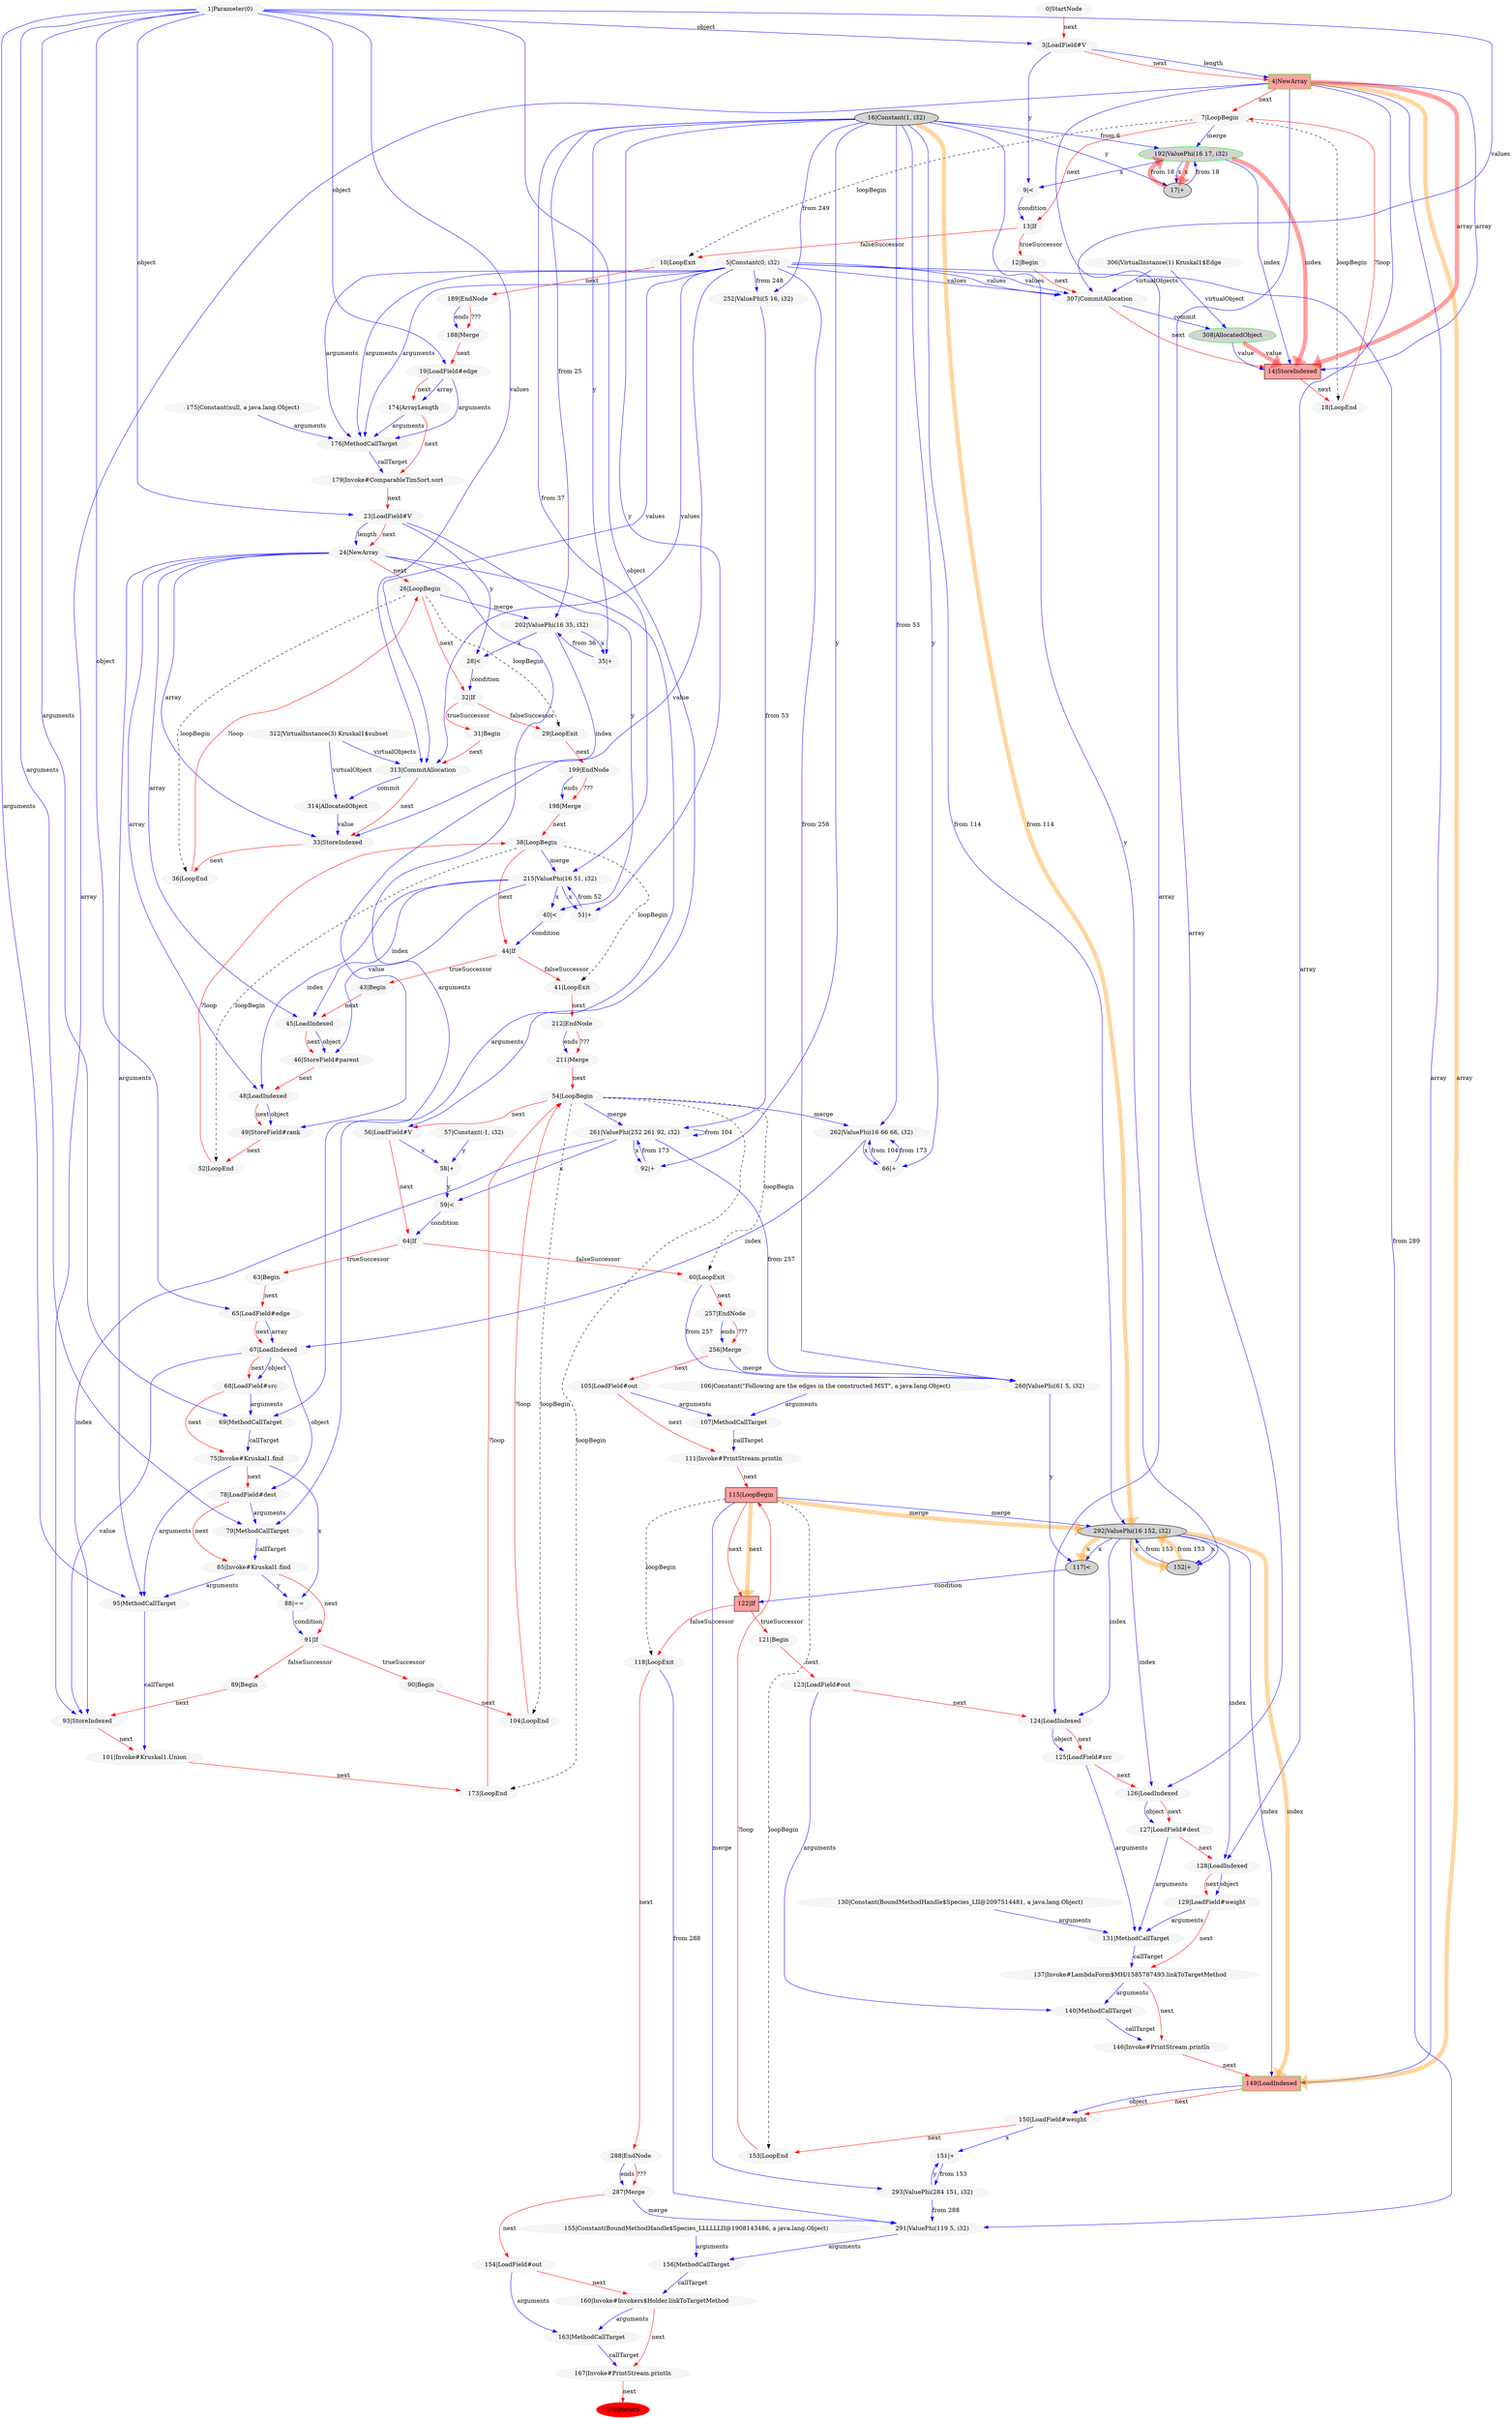 digraph G {

  0 [ fillcolor="#0000009" color="#000005f" style="filled" label="0|StartNode" ];
  1 [ fillcolor="#0000009" color="#000005f" style="filled" label="1|Parameter(0)" ];
  3 [ fillcolor="#0000009" color="#000005f" style="filled" label="3|LoadField#V" ];
  4 [ fillcolor="#ff00005f" color="#00ff00" shape="box" style="filled" label="4|NewArray" ];
  5 [ fillcolor="#0000009" color="#000005f" style="filled" label="5|Constant(0, i32)" ];
  7 [ fillcolor="#0000009" color="#000005f" style="filled" label="7|LoopBegin" ];
  9 [ fillcolor="#0000009" color="#000005f" style="filled" label="9|<" ];
  10 [ fillcolor="#0000009" color="#000005f" style="filled" label="10|LoopExit" ];
  12 [ fillcolor="#0000009" color="#000005f" style="filled" label="12|Begin" ];
  13 [ fillcolor="#0000009" color="#000005f" style="filled" label="13|If" ];
  14 [ fillcolor="#ff00005f" shape="box" style="filled" label="14|StoreIndexed" ];
  16 [ fillcolor="lightgray" style="filled" label="16|Constant(1, i32)" ];
  17 [ fillcolor="lightgray" style="filled" label="17|+" ];
  18 [ fillcolor="#0000009" color="#000005f" style="filled" label="18|LoopEnd" ];
  19 [ fillcolor="#0000009" color="#000005f" style="filled" label="19|LoadField#edge" ];
  23 [ fillcolor="#0000009" color="#000005f" style="filled" label="23|LoadField#V" ];
  24 [ fillcolor="#0000009" color="#000005f" style="filled" label="24|NewArray" ];
  26 [ fillcolor="#0000009" color="#000005f" style="filled" label="26|LoopBegin" ];
  28 [ fillcolor="#0000009" color="#000005f" style="filled" label="28|<" ];
  29 [ fillcolor="#0000009" color="#000005f" style="filled" label="29|LoopExit" ];
  31 [ fillcolor="#0000009" color="#000005f" style="filled" label="31|Begin" ];
  32 [ fillcolor="#0000009" color="#000005f" style="filled" label="32|If" ];
  33 [ fillcolor="#0000009" color="#000005f" style="filled" label="33|StoreIndexed" ];
  35 [ fillcolor="#0000009" color="#000005f" style="filled" label="35|+" ];
  36 [ fillcolor="#0000009" color="#000005f" style="filled" label="36|LoopEnd" ];
  38 [ fillcolor="#0000009" color="#000005f" style="filled" label="38|LoopBegin" ];
  40 [ fillcolor="#0000009" color="#000005f" style="filled" label="40|<" ];
  41 [ fillcolor="#0000009" color="#000005f" style="filled" label="41|LoopExit" ];
  43 [ fillcolor="#0000009" color="#000005f" style="filled" label="43|Begin" ];
  44 [ fillcolor="#0000009" color="#000005f" style="filled" label="44|If" ];
  45 [ fillcolor="#0000009" color="#000005f" style="filled" label="45|LoadIndexed" ];
  46 [ fillcolor="#0000009" color="#000005f" style="filled" label="46|StoreField#parent" ];
  48 [ fillcolor="#0000009" color="#000005f" style="filled" label="48|LoadIndexed" ];
  49 [ fillcolor="#0000009" color="#000005f" style="filled" label="49|StoreField#rank" ];
  51 [ fillcolor="#0000009" color="#000005f" style="filled" label="51|+" ];
  52 [ fillcolor="#0000009" color="#000005f" style="filled" label="52|LoopEnd" ];
  54 [ fillcolor="#0000009" color="#000005f" style="filled" label="54|LoopBegin" ];
  56 [ fillcolor="#0000009" color="#000005f" style="filled" label="56|LoadField#V" ];
  57 [ fillcolor="#0000009" color="#000005f" style="filled" label="57|Constant(-1, i32)" ];
  58 [ fillcolor="#0000009" color="#000005f" style="filled" label="58|+" ];
  59 [ fillcolor="#0000009" color="#000005f" style="filled" label="59|<" ];
  60 [ fillcolor="#0000009" color="#000005f" style="filled" label="60|LoopExit" ];
  63 [ fillcolor="#0000009" color="#000005f" style="filled" label="63|Begin" ];
  64 [ fillcolor="#0000009" color="#000005f" style="filled" label="64|If" ];
  65 [ fillcolor="#0000009" color="#000005f" style="filled" label="65|LoadField#edge" ];
  66 [ fillcolor="#0000009" color="#000005f" style="filled" label="66|+" ];
  67 [ fillcolor="#0000009" color="#000005f" style="filled" label="67|LoadIndexed" ];
  68 [ fillcolor="#0000009" color="#000005f" style="filled" label="68|LoadField#src" ];
  69 [ fillcolor="#0000009" color="#000005f" style="filled" label="69|MethodCallTarget" ];
  75 [ fillcolor="#0000009" color="#000005f" style="filled" label="75|Invoke#Kruskal1.find" ];
  78 [ fillcolor="#0000009" color="#000005f" style="filled" label="78|LoadField#dest" ];
  79 [ fillcolor="#0000009" color="#000005f" style="filled" label="79|MethodCallTarget" ];
  85 [ fillcolor="#0000009" color="#000005f" style="filled" label="85|Invoke#Kruskal1.find" ];
  88 [ fillcolor="#0000009" color="#000005f" style="filled" label="88|==" ];
  89 [ fillcolor="#0000009" color="#000005f" style="filled" label="89|Begin" ];
  90 [ fillcolor="#0000009" color="#000005f" style="filled" label="90|Begin" ];
  91 [ fillcolor="#0000009" color="#000005f" style="filled" label="91|If" ];
  92 [ fillcolor="#0000009" color="#000005f" style="filled" label="92|+" ];
  93 [ fillcolor="#0000009" color="#000005f" style="filled" label="93|StoreIndexed" ];
  95 [ fillcolor="#0000009" color="#000005f" style="filled" label="95|MethodCallTarget" ];
  101 [ fillcolor="#0000009" color="#000005f" style="filled" label="101|Invoke#Kruskal1.Union" ];
  104 [ fillcolor="#0000009" color="#000005f" style="filled" label="104|LoopEnd" ];
  105 [ fillcolor="#0000009" color="#000005f" style="filled" label="105|LoadField#out" ];
  106 [ fillcolor="#0000009" color="#000005f" style="filled" label="106|Constant(\"Following are the edges in the constructed MST\", a java.lang.Object)" ];
  107 [ fillcolor="#0000009" color="#000005f" style="filled" label="107|MethodCallTarget" ];
  111 [ fillcolor="#0000009" color="#000005f" style="filled" label="111|Invoke#PrintStream.println" ];
  115 [ fillcolor="#ff00005f" shape="box" style="filled" label="115|LoopBegin" ];
  117 [ fillcolor="lightgray" style="filled" label="117|<" ];
  118 [ fillcolor="#0000009" color="#000005f" style="filled" label="118|LoopExit" ];
  121 [ fillcolor="#0000009" color="#000005f" style="filled" label="121|Begin" ];
  122 [ fillcolor="#ff00005f" shape="box" style="filled" label="122|If" ];
  123 [ fillcolor="#0000009" color="#000005f" style="filled" label="123|LoadField#out" ];
  124 [ fillcolor="#0000009" color="#000005f" style="filled" label="124|LoadIndexed" ];
  125 [ fillcolor="#0000009" color="#000005f" style="filled" label="125|LoadField#src" ];
  126 [ fillcolor="#0000009" color="#000005f" style="filled" label="126|LoadIndexed" ];
  127 [ fillcolor="#0000009" color="#000005f" style="filled" label="127|LoadField#dest" ];
  128 [ fillcolor="#0000009" color="#000005f" style="filled" label="128|LoadIndexed" ];
  129 [ fillcolor="#0000009" color="#000005f" style="filled" label="129|LoadField#weight" ];
  130 [ fillcolor="#0000009" color="#000005f" style="filled" label="130|Constant(BoundMethodHandle$Species_LII@2097514481, a java.lang.Object)" ];
  131 [ fillcolor="#0000009" color="#000005f" style="filled" label="131|MethodCallTarget" ];
  137 [ fillcolor="#0000009" color="#000005f" style="filled" label="137|Invoke#LambdaForm$MH/1585787493.linkToTargetMethod" ];
  140 [ fillcolor="#0000009" color="#000005f" style="filled" label="140|MethodCallTarget" ];
  146 [ fillcolor="#0000009" color="#000005f" style="filled" label="146|Invoke#PrintStream.println" ];
  149 [ fillcolor="#ff00005f" color="#00ff00" shape="box" style="filled" label="149|LoadIndexed" ];
  150 [ fillcolor="#0000009" color="#000005f" style="filled" label="150|LoadField#weight" ];
  151 [ fillcolor="#0000009" color="#000005f" style="filled" label="151|+" ];
  152 [ fillcolor="lightgray" style="filled" label="152|+" ];
  153 [ fillcolor="#0000009" color="#000005f" style="filled" label="153|LoopEnd" ];
  154 [ fillcolor="#0000009" color="#000005f" style="filled" label="154|LoadField#out" ];
  155 [ fillcolor="#0000009" color="#000005f" style="filled" label="155|Constant(BoundMethodHandle$Species_LLLLLLII@1908143486, a java.lang.Object)" ];
  156 [ fillcolor="#0000009" color="#000005f" style="filled" label="156|MethodCallTarget" ];
  160 [ fillcolor="#0000009" color="#000005f" style="filled" label="160|Invoke#Invokers$Holder.linkToTargetMethod" ];
  163 [ fillcolor="#0000009" color="#000005f" style="filled" label="163|MethodCallTarget" ];
  167 [ fillcolor="#0000009" color="#000005f" style="filled" label="167|Invoke#PrintStream.println" ];
  170 [ fillcolor="red" color="#000005f" style="filled" label="170|Return" ];
  173 [ fillcolor="#0000009" color="#000005f" style="filled" label="173|LoopEnd" ];
  174 [ fillcolor="#0000009" color="#000005f" style="filled" label="174|ArrayLength" ];
  175 [ fillcolor="#0000009" color="#000005f" style="filled" label="175|Constant(null, a java.lang.Object)" ];
  176 [ fillcolor="#0000009" color="#000005f" style="filled" label="176|MethodCallTarget" ];
  179 [ fillcolor="#0000009" color="#000005f" style="filled" label="179|Invoke#ComparableTimSort.sort" ];
  188 [ fillcolor="#0000009" color="#000005f" style="filled" label="188|Merge" ];
  189 [ fillcolor="#0000009" color="#000005f" style="filled" label="189|EndNode" ];
  192 [ fillcolor="lightgray" color="#00ff00" style="filled" label="192|ValuePhi(16 17, i32)" ];
  198 [ fillcolor="#0000009" color="#000005f" style="filled" label="198|Merge" ];
  199 [ fillcolor="#0000009" color="#000005f" style="filled" label="199|EndNode" ];
  202 [ fillcolor="#0000009" color="#000005f" style="filled" label="202|ValuePhi(16 35, i32)" ];
  211 [ fillcolor="#0000009" color="#000005f" style="filled" label="211|Merge" ];
  212 [ fillcolor="#0000009" color="#000005f" style="filled" label="212|EndNode" ];
  215 [ fillcolor="#0000009" color="#000005f" style="filled" label="215|ValuePhi(16 51, i32)" ];
  252 [ fillcolor="#0000009" color="#000005f" style="filled" label="252|ValuePhi(5 16, i32)" ];
  256 [ fillcolor="#0000009" color="#000005f" style="filled" label="256|Merge" ];
  257 [ fillcolor="#0000009" color="#000005f" style="filled" label="257|EndNode" ];
  260 [ fillcolor="#0000009" color="#000005f" style="filled" label="260|ValuePhi(61 5, i32)" ];
  261 [ fillcolor="#0000009" color="#000005f" style="filled" label="261|ValuePhi(252 261 92, i32)" ];
  262 [ fillcolor="#0000009" color="#000005f" style="filled" label="262|ValuePhi(16 66 66, i32)" ];
  287 [ fillcolor="#0000009" color="#000005f" style="filled" label="287|Merge" ];
  288 [ fillcolor="#0000009" color="#000005f" style="filled" label="288|EndNode" ];
  291 [ fillcolor="#0000009" color="#000005f" style="filled" label="291|ValuePhi(119 5, i32)" ];
  292 [ fillcolor="lightgray" style="filled" label="292|ValuePhi(16 152, i32)" ];
  293 [ fillcolor="#0000009" color="#000005f" style="filled" label="293|ValuePhi(284 151, i32)" ];
  306 [ fillcolor="#0000009" color="#000005f" style="filled" label="306|VirtualInstance(1) Kruskal1$Edge" ];
  307 [ fillcolor="#0000009" color="#000005f" style="filled" label="307|CommitAllocation" ];
  308 [ fillcolor="lightgray" color="#00ff00" style="filled" label="308|AllocatedObject" ];
  312 [ fillcolor="#0000009" color="#000005f" style="filled" label="312|VirtualInstance(3) Kruskal1$subset" ];
  313 [ fillcolor="#0000009" color="#000005f" style="filled" label="313|CommitAllocation" ];
  314 [ fillcolor="#0000009" color="#000005f" style="filled" label="314|AllocatedObject" ];
  0 -> 3 [ penwidth="1" color="red" style="" label="next" ];
  1 -> 3 [ penwidth="1" color="blue" style="" label="object" ];
  1 -> 19 [ penwidth="1" color="blue" style="" label="object" ];
  1 -> 23 [ penwidth="1" color="blue" style="" label="object" ];
  1 -> 56 [ penwidth="1" color="blue" style="" label="object" ];
  1 -> 65 [ penwidth="1" color="blue" style="" label="object" ];
  1 -> 69 [ penwidth="1" color="blue" style="" label="arguments" ];
  1 -> 79 [ penwidth="1" color="blue" style="" label="arguments" ];
  1 -> 95 [ penwidth="1" color="blue" style="" label="arguments" ];
  1 -> 313 [ penwidth="1" color="blue" style="" label="values" ];
  1 -> 307 [ penwidth="1" color="blue" style="" label="values" ];
  3 -> 4 [ penwidth="1" color="red" style="" label="next" ];
  3 -> 4 [ penwidth="1" color="blue" style="" label="length" ];
  3 -> 9 [ penwidth="1" color="blue" style="" label="y" ];
  4 -> 14 [ penwidth="1" color="blue" style="" label="array" ];
  4 -> 93 [ penwidth="1" color="blue" style="" label="array" ];
  4 -> 149 [ penwidth="1" color="blue" style="" label="array" ];
  4 -> 124 [ penwidth="1" color="blue" style="" label="array" ];
  4 -> 126 [ penwidth="1" color="blue" style="" label="array" ];
  4 -> 128 [ penwidth="1" color="blue" style="" label="array" ];
  5 -> 176 [ penwidth="1" color="blue" style="" label="arguments" ];
  5 -> 176 [ penwidth="1" color="blue" style="" label="arguments" ];
  5 -> 176 [ penwidth="1" color="blue" style="" label="arguments" ];
  5 -> 49 [ penwidth="1" color="blue" style="" label="value" ];
  5 -> 260 [ penwidth="1" color="blue" style="" label="from 258" ];
  5 -> 252 [ penwidth="1" color="blue" style="" label="from 248" ];
  5 -> 291 [ penwidth="1" color="blue" style="" label="from 289" ];
  5 -> 313 [ penwidth="1" color="blue" style="" label="values" ];
  5 -> 313 [ penwidth="1" color="blue" style="" label="values" ];
  5 -> 307 [ penwidth="1" color="blue" style="" label="values" ];
  5 -> 307 [ penwidth="1" color="blue" style="" label="values" ];
  5 -> 307 [ penwidth="1" color="blue" style="" label="values" ];
  7 -> 13 [ penwidth="1" color="red" style="" label="next" ];
  7 -> 192 [ penwidth="1" color="blue" style="" label="merge" ];
  7 -> 10 [ penwidth="1" color="black" style="dashed" label="loopBegin" ];
  18 -> 7 [ penwidth="1" color="red" style="" label="?loop" ];
  7 -> 18 [ penwidth="1" color="black" style="dashed" label="loopBegin" ];
  9 -> 13 [ penwidth="1" color="blue" style="" label="condition" ];
  10 -> 189 [ penwidth="1" color="red" style="" label="next" ];
  12 -> 307 [ penwidth="1" color="red" style="" label="next" ];
  13 -> 12 [ penwidth="1" color="red" style="" label="trueSuccessor" ];
  13 -> 10 [ penwidth="1" color="red" style="" label="falseSuccessor" ];
  14 -> 18 [ penwidth="1" color="red" style="" label="next" ];
  16 -> 17 [ penwidth="1" color="blue" style="" label="y" ];
  16 -> 35 [ penwidth="1" color="blue" style="" label="y" ];
  16 -> 51 [ penwidth="1" color="blue" style="" label="y" ];
  16 -> 66 [ penwidth="1" color="blue" style="" label="y" ];
  16 -> 92 [ penwidth="1" color="blue" style="" label="y" ];
  16 -> 152 [ penwidth="1" color="blue" style="" label="y" ];
  16 -> 192 [ penwidth="1" color="blue" style="" label="from 6" ];
  16 -> 202 [ penwidth="1" color="blue" style="" label="from 25" ];
  16 -> 215 [ penwidth="1" color="blue" style="" label="from 37" ];
  16 -> 252 [ penwidth="1" color="blue" style="" label="from 249" ];
  16 -> 292 [ penwidth="1" color="blue" style="" label="from 114" ];
  16 -> 262 [ penwidth="1" color="blue" style="" label="from 53" ];
  17 -> 192 [ penwidth="1" color="blue" style="" label="from 18" ];
  19 -> 174 [ penwidth="1" color="red" style="" label="next" ];
  19 -> 176 [ penwidth="1" color="blue" style="" label="arguments" ];
  19 -> 174 [ penwidth="1" color="blue" style="" label="array" ];
  23 -> 24 [ penwidth="1" color="red" style="" label="next" ];
  23 -> 24 [ penwidth="1" color="blue" style="" label="length" ];
  23 -> 28 [ penwidth="1" color="blue" style="" label="y" ];
  23 -> 40 [ penwidth="1" color="blue" style="" label="y" ];
  24 -> 33 [ penwidth="1" color="blue" style="" label="array" ];
  24 -> 45 [ penwidth="1" color="blue" style="" label="array" ];
  24 -> 48 [ penwidth="1" color="blue" style="" label="array" ];
  24 -> 69 [ penwidth="1" color="blue" style="" label="arguments" ];
  24 -> 79 [ penwidth="1" color="blue" style="" label="arguments" ];
  24 -> 95 [ penwidth="1" color="blue" style="" label="arguments" ];
  26 -> 32 [ penwidth="1" color="red" style="" label="next" ];
  26 -> 202 [ penwidth="1" color="blue" style="" label="merge" ];
  26 -> 29 [ penwidth="1" color="black" style="dashed" label="loopBegin" ];
  36 -> 26 [ penwidth="1" color="red" style="" label="?loop" ];
  26 -> 36 [ penwidth="1" color="black" style="dashed" label="loopBegin" ];
  28 -> 32 [ penwidth="1" color="blue" style="" label="condition" ];
  29 -> 199 [ penwidth="1" color="red" style="" label="next" ];
  31 -> 313 [ penwidth="1" color="red" style="" label="next" ];
  32 -> 31 [ penwidth="1" color="red" style="" label="trueSuccessor" ];
  32 -> 29 [ penwidth="1" color="red" style="" label="falseSuccessor" ];
  33 -> 36 [ penwidth="1" color="red" style="" label="next" ];
  35 -> 202 [ penwidth="1" color="blue" style="" label="from 36" ];
  38 -> 44 [ penwidth="1" color="red" style="" label="next" ];
  38 -> 215 [ penwidth="1" color="blue" style="" label="merge" ];
  38 -> 41 [ penwidth="1" color="black" style="dashed" label="loopBegin" ];
  52 -> 38 [ penwidth="1" color="red" style="" label="?loop" ];
  38 -> 52 [ penwidth="1" color="black" style="dashed" label="loopBegin" ];
  40 -> 44 [ penwidth="1" color="blue" style="" label="condition" ];
  41 -> 212 [ penwidth="1" color="red" style="" label="next" ];
  43 -> 45 [ penwidth="1" color="red" style="" label="next" ];
  44 -> 43 [ penwidth="1" color="red" style="" label="trueSuccessor" ];
  44 -> 41 [ penwidth="1" color="red" style="" label="falseSuccessor" ];
  45 -> 46 [ penwidth="1" color="red" style="" label="next" ];
  45 -> 46 [ penwidth="1" color="blue" style="" label="object" ];
  46 -> 48 [ penwidth="1" color="red" style="" label="next" ];
  48 -> 49 [ penwidth="1" color="red" style="" label="next" ];
  48 -> 49 [ penwidth="1" color="blue" style="" label="object" ];
  49 -> 52 [ penwidth="1" color="red" style="" label="next" ];
  51 -> 215 [ penwidth="1" color="blue" style="" label="from 52" ];
  54 -> 56 [ penwidth="1" color="red" style="" label="next" ];
  54 -> 262 [ penwidth="1" color="blue" style="" label="merge" ];
  54 -> 261 [ penwidth="1" color="blue" style="" label="merge" ];
  54 -> 60 [ penwidth="1" color="black" style="dashed" label="loopBegin" ];
  104 -> 54 [ penwidth="1" color="red" style="" label="?loop" ];
  54 -> 104 [ penwidth="1" color="black" style="dashed" label="loopBegin" ];
  173 -> 54 [ penwidth="1" color="red" style="" label="?loop" ];
  54 -> 173 [ penwidth="1" color="black" style="dashed" label="loopBegin" ];
  56 -> 64 [ penwidth="1" color="red" style="" label="next" ];
  56 -> 58 [ penwidth="1" color="blue" style="" label="x" ];
  57 -> 58 [ penwidth="1" color="blue" style="" label="y" ];
  58 -> 59 [ penwidth="1" color="blue" style="" label="y" ];
  59 -> 64 [ penwidth="1" color="blue" style="" label="condition" ];
  60 -> 257 [ penwidth="1" color="red" style="" label="next" ];
  63 -> 65 [ penwidth="1" color="red" style="" label="next" ];
  64 -> 63 [ penwidth="1" color="red" style="" label="trueSuccessor" ];
  64 -> 60 [ penwidth="1" color="red" style="" label="falseSuccessor" ];
  65 -> 67 [ penwidth="1" color="red" style="" label="next" ];
  65 -> 67 [ penwidth="1" color="blue" style="" label="array" ];
  66 -> 262 [ penwidth="1" color="blue" style="" label="from 104" ];
  66 -> 262 [ penwidth="1" color="blue" style="" label="from 173" ];
  67 -> 68 [ penwidth="1" color="red" style="" label="next" ];
  67 -> 68 [ penwidth="1" color="blue" style="" label="object" ];
  67 -> 78 [ penwidth="1" color="blue" style="" label="object" ];
  67 -> 93 [ penwidth="1" color="blue" style="" label="value" ];
  68 -> 75 [ penwidth="1" color="red" style="" label="next" ];
  68 -> 69 [ penwidth="1" color="blue" style="" label="arguments" ];
  69 -> 75 [ penwidth="1" color="blue" style="" label="callTarget" ];
  75 -> 88 [ penwidth="1" color="blue" style="" label="x" ];
  75 -> 95 [ penwidth="1" color="blue" style="" label="arguments" ];
  78 -> 85 [ penwidth="1" color="red" style="" label="next" ];
  78 -> 79 [ penwidth="1" color="blue" style="" label="arguments" ];
  79 -> 85 [ penwidth="1" color="blue" style="" label="callTarget" ];
  85 -> 88 [ penwidth="1" color="blue" style="" label="y" ];
  85 -> 95 [ penwidth="1" color="blue" style="" label="arguments" ];
  88 -> 91 [ penwidth="1" color="blue" style="" label="condition" ];
  89 -> 93 [ penwidth="1" color="red" style="" label="next" ];
  90 -> 104 [ penwidth="1" color="red" style="" label="next" ];
  91 -> 90 [ penwidth="1" color="red" style="" label="trueSuccessor" ];
  91 -> 89 [ penwidth="1" color="red" style="" label="falseSuccessor" ];
  92 -> 261 [ penwidth="1" color="blue" style="" label="from 173" ];
  93 -> 101 [ penwidth="1" color="red" style="" label="next" ];
  95 -> 101 [ penwidth="1" color="blue" style="" label="callTarget" ];
  105 -> 111 [ penwidth="1" color="red" style="" label="next" ];
  105 -> 107 [ penwidth="1" color="blue" style="" label="arguments" ];
  106 -> 107 [ penwidth="1" color="blue" style="" label="arguments" ];
  107 -> 111 [ penwidth="1" color="blue" style="" label="callTarget" ];
  115 -> 122 [ penwidth="1" color="red" style="" label="next" ];
  115 -> 293 [ penwidth="1" color="blue" style="" label="merge" ];
  115 -> 292 [ penwidth="1" color="blue" style="" label="merge" ];
  115 -> 118 [ penwidth="1" color="black" style="dashed" label="loopBegin" ];
  153 -> 115 [ penwidth="1" color="red" style="" label="?loop" ];
  115 -> 153 [ penwidth="1" color="black" style="dashed" label="loopBegin" ];
  117 -> 122 [ penwidth="1" color="blue" style="" label="condition" ];
  118 -> 288 [ penwidth="1" color="red" style="" label="next" ];
  121 -> 123 [ penwidth="1" color="red" style="" label="next" ];
  122 -> 121 [ penwidth="1" color="red" style="" label="trueSuccessor" ];
  122 -> 118 [ penwidth="1" color="red" style="" label="falseSuccessor" ];
  123 -> 124 [ penwidth="1" color="red" style="" label="next" ];
  123 -> 140 [ penwidth="1" color="blue" style="" label="arguments" ];
  124 -> 125 [ penwidth="1" color="red" style="" label="next" ];
  124 -> 125 [ penwidth="1" color="blue" style="" label="object" ];
  125 -> 126 [ penwidth="1" color="red" style="" label="next" ];
  125 -> 131 [ penwidth="1" color="blue" style="" label="arguments" ];
  126 -> 127 [ penwidth="1" color="red" style="" label="next" ];
  126 -> 127 [ penwidth="1" color="blue" style="" label="object" ];
  127 -> 128 [ penwidth="1" color="red" style="" label="next" ];
  127 -> 131 [ penwidth="1" color="blue" style="" label="arguments" ];
  128 -> 129 [ penwidth="1" color="red" style="" label="next" ];
  128 -> 129 [ penwidth="1" color="blue" style="" label="object" ];
  129 -> 137 [ penwidth="1" color="red" style="" label="next" ];
  129 -> 131 [ penwidth="1" color="blue" style="" label="arguments" ];
  130 -> 131 [ penwidth="1" color="blue" style="" label="arguments" ];
  131 -> 137 [ penwidth="1" color="blue" style="" label="callTarget" ];
  137 -> 140 [ penwidth="1" color="blue" style="" label="arguments" ];
  140 -> 146 [ penwidth="1" color="blue" style="" label="callTarget" ];
  149 -> 150 [ penwidth="1" color="red" style="" label="next" ];
  149 -> 150 [ penwidth="1" color="blue" style="" label="object" ];
  150 -> 153 [ penwidth="1" color="red" style="" label="next" ];
  150 -> 151 [ penwidth="1" color="blue" style="" label="x" ];
  151 -> 293 [ penwidth="1" color="blue" style="" label="from 153" ];
  152 -> 292 [ penwidth="1" color="blue" style="" label="from 153" ];
  154 -> 160 [ penwidth="1" color="red" style="" label="next" ];
  154 -> 163 [ penwidth="1" color="blue" style="" label="arguments" ];
  155 -> 156 [ penwidth="1" color="blue" style="" label="arguments" ];
  156 -> 160 [ penwidth="1" color="blue" style="" label="callTarget" ];
  160 -> 163 [ penwidth="1" color="blue" style="" label="arguments" ];
  163 -> 167 [ penwidth="1" color="blue" style="" label="callTarget" ];
  174 -> 179 [ penwidth="1" color="red" style="" label="next" ];
  174 -> 176 [ penwidth="1" color="blue" style="" label="arguments" ];
  175 -> 176 [ penwidth="1" color="blue" style="" label="arguments" ];
  176 -> 179 [ penwidth="1" color="blue" style="" label="callTarget" ];
  188 -> 19 [ penwidth="1" color="red" style="" label="next" ];
  189 -> 188 [ penwidth="1" color="red" style="" label="???" ];
  189 -> 188 [ penwidth="1" color="blue" style="" label="ends" ];
  192 -> 9 [ penwidth="1" color="blue" style="" label="x" ];
  192 -> 14 [ penwidth="1" color="blue" style="" label="index" ];
  192 -> 17 [ penwidth="1" color="blue" style="" label="x" ];
  199 -> 198 [ penwidth="1" color="red" style="" label="???" ];
  199 -> 198 [ penwidth="1" color="blue" style="" label="ends" ];
  202 -> 28 [ penwidth="1" color="blue" style="" label="x" ];
  202 -> 33 [ penwidth="1" color="blue" style="" label="index" ];
  202 -> 35 [ penwidth="1" color="blue" style="" label="x" ];
  212 -> 211 [ penwidth="1" color="red" style="" label="???" ];
  212 -> 211 [ penwidth="1" color="blue" style="" label="ends" ];
  215 -> 40 [ penwidth="1" color="blue" style="" label="x" ];
  215 -> 45 [ penwidth="1" color="blue" style="" label="index" ];
  215 -> 46 [ penwidth="1" color="blue" style="" label="value" ];
  215 -> 48 [ penwidth="1" color="blue" style="" label="index" ];
  215 -> 51 [ penwidth="1" color="blue" style="" label="x" ];
  252 -> 261 [ penwidth="1" color="blue" style="" label="from 53" ];
  256 -> 105 [ penwidth="1" color="red" style="" label="next" ];
  256 -> 260 [ penwidth="1" color="blue" style="" label="merge" ];
  257 -> 256 [ penwidth="1" color="red" style="" label="???" ];
  257 -> 256 [ penwidth="1" color="blue" style="" label="ends" ];
  260 -> 117 [ penwidth="1" color="blue" style="" label="y" ];
  261 -> 59 [ penwidth="1" color="blue" style="" label="x" ];
  261 -> 92 [ penwidth="1" color="blue" style="" label="x" ];
  261 -> 93 [ penwidth="1" color="blue" style="" label="index" ];
  261 -> 261 [ penwidth="1" color="blue" style="" label="from 104" ];
  262 -> 66 [ penwidth="1" color="blue" style="" label="x" ];
  262 -> 67 [ penwidth="1" color="blue" style="" label="index" ];
  287 -> 154 [ penwidth="1" color="red" style="" label="next" ];
  287 -> 291 [ penwidth="1" color="blue" style="" label="merge" ];
  288 -> 287 [ penwidth="1" color="red" style="" label="???" ];
  288 -> 287 [ penwidth="1" color="blue" style="" label="ends" ];
  291 -> 156 [ penwidth="1" color="blue" style="" label="arguments" ];
  292 -> 117 [ penwidth="1" color="blue" style="" label="x" ];
  292 -> 124 [ penwidth="1" color="blue" style="" label="index" ];
  292 -> 126 [ penwidth="1" color="blue" style="" label="index" ];
  292 -> 128 [ penwidth="1" color="blue" style="" label="index" ];
  292 -> 149 [ penwidth="1" color="blue" style="" label="index" ];
  292 -> 152 [ penwidth="1" color="blue" style="" label="x" ];
  293 -> 151 [ penwidth="1" color="blue" style="" label="y" ];
  306 -> 308 [ penwidth="1" color="blue" style="" label="virtualObject" ];
  306 -> 307 [ penwidth="1" color="blue" style="" label="virtualObjects" ];
  307 -> 14 [ penwidth="1" color="red" style="" label="next" ];
  307 -> 308 [ penwidth="1" color="blue" style="" label="commit" ];
  308 -> 14 [ penwidth="1" color="blue" style="" label="value" ];
  312 -> 314 [ penwidth="1" color="blue" style="" label="virtualObject" ];
  312 -> 313 [ penwidth="1" color="blue" style="" label="virtualObjects" ];
  313 -> 33 [ penwidth="1" color="red" style="" label="next" ];
  313 -> 314 [ penwidth="1" color="blue" style="" label="commit" ];
  314 -> 33 [ penwidth="1" color="blue" style="" label="value" ];
  60 -> 260 [ penwidth="1" color="blue" style="" label="from 257" ];
  261 -> 260 [ penwidth="1" color="blue" style="" label="from 257" ];
  75 -> 78 [ penwidth="1" color="red" style="" label="next" ];
  85 -> 91 [ penwidth="1" color="red" style="" label="next" ];
  101 -> 173 [ penwidth="1" color="red" style="" label="next" ];
  118 -> 291 [ penwidth="1" color="blue" style="" label="from 288" ];
  293 -> 291 [ penwidth="1" color="blue" style="" label="from 288" ];
  137 -> 146 [ penwidth="1" color="red" style="" label="next" ];
  146 -> 149 [ penwidth="1" color="red" style="" label="next" ];
  160 -> 167 [ penwidth="1" color="red" style="" label="next" ];
  167 -> 170 [ penwidth="1" color="red" style="" label="next" ];
  179 -> 23 [ penwidth="1" color="red" style="" label="next" ];
  4 -> 7 [ penwidth="1" color="red" style="" label="next" ];
  24 -> 26 [ penwidth="1" color="red" style="" label="next" ];
  198 -> 38 [ penwidth="1" color="red" style="" label="next" ];
  211 -> 54 [ penwidth="1" color="red" style="" label="next" ];
  111 -> 115 [ penwidth="1" color="red" style="" label="next" ];
  192 -> 17 [ penwidth="10" color="#ff00005f" label="x" ];
  308 -> 14 [ penwidth="10" color="#ff00005f" label="value" ];
  17 -> 192 [ penwidth="10" color="#ff00005f" label="from 18" ];
  192 -> 14 [ penwidth="10" color="#ff00005f" label="index" ];
  4 -> 14 [ penwidth="10" color="#ff00005f" label="array" ];
  152 -> 292 [ penwidth="10" color="#ff91005f" label="from 153" ];
  292 -> 117 [ penwidth="10" color="#ff91005f" label="x" ];
  292 -> 149 [ penwidth="10" color="#ff91005f" label="index" ];
  4 -> 149 [ penwidth="10" color="#ff91005f" label="array" ];
  16 -> 292 [ penwidth="10" color="#ff91005f" label="from 114" ];
  115 -> 292 [ penwidth="10" color="#ff91005f" label="merge" ];
  115 -> 122 [ penwidth="10" color="#ff91005f" label="next" ];
  292 -> 152 [ penwidth="10" color="#ff91005f" label="x" ];

}
